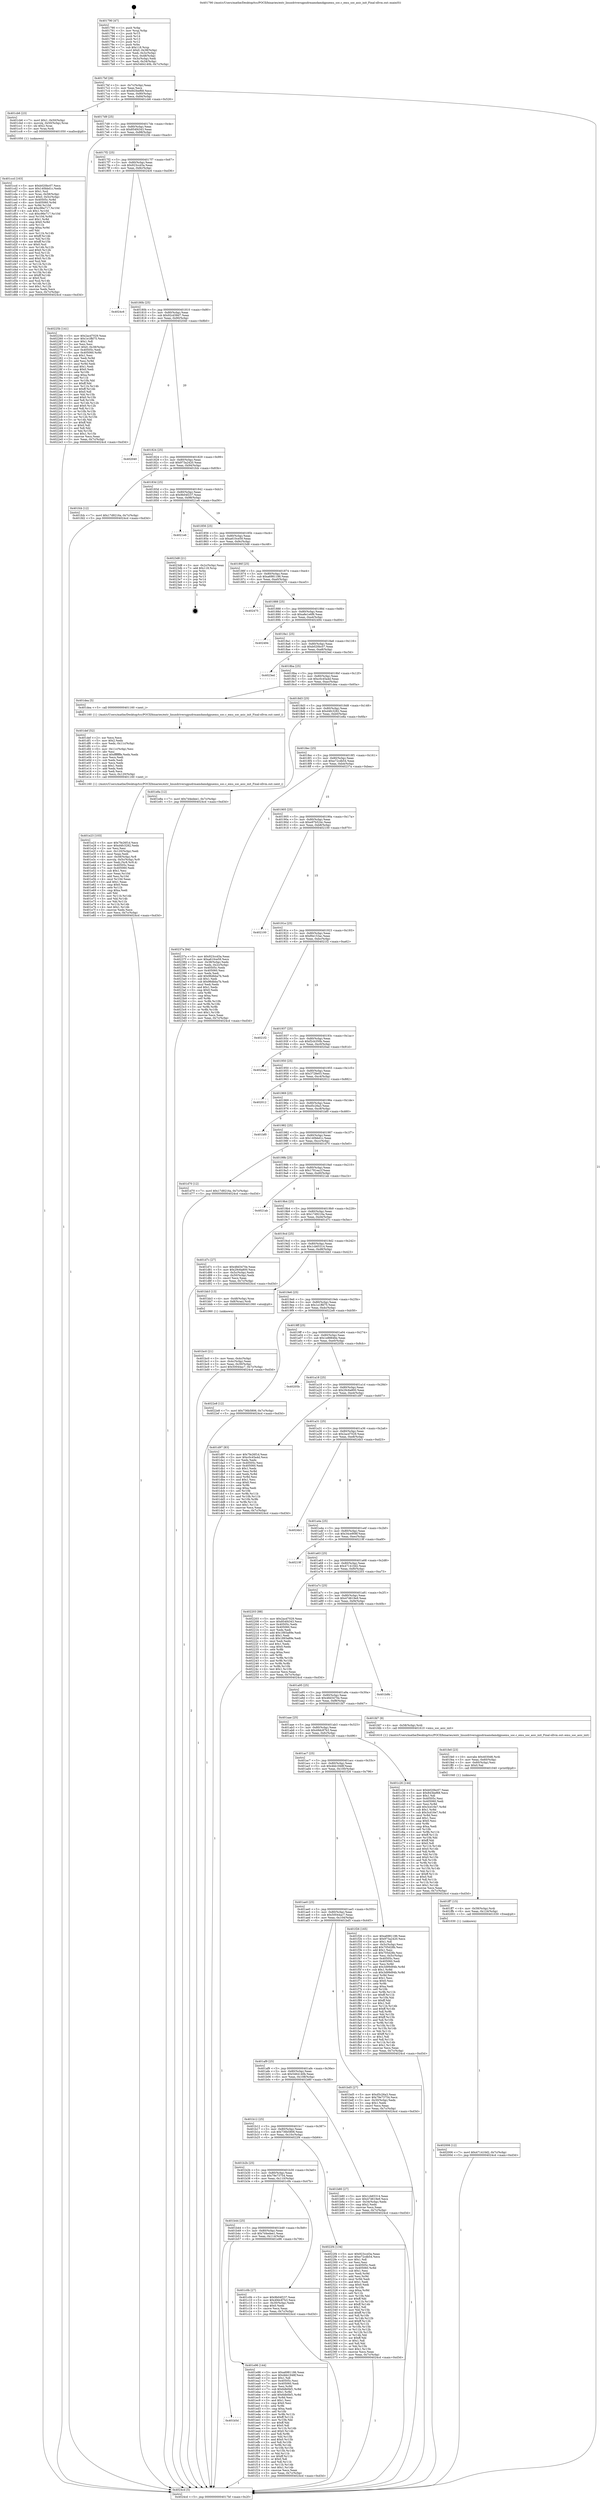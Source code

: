 digraph "0x401790" {
  label = "0x401790 (/mnt/c/Users/mathe/Desktop/tcc/POCII/binaries/extr_linuxdriversgpudrmamdamdgpuemu_soc.c_emu_soc_asic_init_Final-ollvm.out::main(0))"
  labelloc = "t"
  node[shape=record]

  Entry [label="",width=0.3,height=0.3,shape=circle,fillcolor=black,style=filled]
  "0x4017bf" [label="{
     0x4017bf [26]\l
     | [instrs]\l
     &nbsp;&nbsp;0x4017bf \<+3\>: mov -0x7c(%rbp),%eax\l
     &nbsp;&nbsp;0x4017c2 \<+2\>: mov %eax,%ecx\l
     &nbsp;&nbsp;0x4017c4 \<+6\>: sub $0x843bef68,%ecx\l
     &nbsp;&nbsp;0x4017ca \<+3\>: mov %eax,-0x80(%rbp)\l
     &nbsp;&nbsp;0x4017cd \<+6\>: mov %ecx,-0x84(%rbp)\l
     &nbsp;&nbsp;0x4017d3 \<+6\>: je 0000000000401cb6 \<main+0x526\>\l
  }"]
  "0x401cb6" [label="{
     0x401cb6 [23]\l
     | [instrs]\l
     &nbsp;&nbsp;0x401cb6 \<+7\>: movl $0x1,-0x50(%rbp)\l
     &nbsp;&nbsp;0x401cbd \<+4\>: movslq -0x50(%rbp),%rax\l
     &nbsp;&nbsp;0x401cc1 \<+4\>: shl $0x2,%rax\l
     &nbsp;&nbsp;0x401cc5 \<+3\>: mov %rax,%rdi\l
     &nbsp;&nbsp;0x401cc8 \<+5\>: call 0000000000401050 \<malloc@plt\>\l
     | [calls]\l
     &nbsp;&nbsp;0x401050 \{1\} (unknown)\l
  }"]
  "0x4017d9" [label="{
     0x4017d9 [25]\l
     | [instrs]\l
     &nbsp;&nbsp;0x4017d9 \<+5\>: jmp 00000000004017de \<main+0x4e\>\l
     &nbsp;&nbsp;0x4017de \<+3\>: mov -0x80(%rbp),%eax\l
     &nbsp;&nbsp;0x4017e1 \<+5\>: sub $0x854f4343,%eax\l
     &nbsp;&nbsp;0x4017e6 \<+6\>: mov %eax,-0x88(%rbp)\l
     &nbsp;&nbsp;0x4017ec \<+6\>: je 000000000040225b \<main+0xacb\>\l
  }"]
  Exit [label="",width=0.3,height=0.3,shape=circle,fillcolor=black,style=filled,peripheries=2]
  "0x40225b" [label="{
     0x40225b [141]\l
     | [instrs]\l
     &nbsp;&nbsp;0x40225b \<+5\>: mov $0x2acd7029,%eax\l
     &nbsp;&nbsp;0x402260 \<+5\>: mov $0x1e1ffd75,%ecx\l
     &nbsp;&nbsp;0x402265 \<+2\>: mov $0x1,%dl\l
     &nbsp;&nbsp;0x402267 \<+2\>: xor %esi,%esi\l
     &nbsp;&nbsp;0x402269 \<+7\>: movl $0x0,-0x38(%rbp)\l
     &nbsp;&nbsp;0x402270 \<+7\>: mov 0x40505c,%edi\l
     &nbsp;&nbsp;0x402277 \<+8\>: mov 0x405060,%r8d\l
     &nbsp;&nbsp;0x40227f \<+3\>: sub $0x1,%esi\l
     &nbsp;&nbsp;0x402282 \<+3\>: mov %edi,%r9d\l
     &nbsp;&nbsp;0x402285 \<+3\>: add %esi,%r9d\l
     &nbsp;&nbsp;0x402288 \<+4\>: imul %r9d,%edi\l
     &nbsp;&nbsp;0x40228c \<+3\>: and $0x1,%edi\l
     &nbsp;&nbsp;0x40228f \<+3\>: cmp $0x0,%edi\l
     &nbsp;&nbsp;0x402292 \<+4\>: sete %r10b\l
     &nbsp;&nbsp;0x402296 \<+4\>: cmp $0xa,%r8d\l
     &nbsp;&nbsp;0x40229a \<+4\>: setl %r11b\l
     &nbsp;&nbsp;0x40229e \<+3\>: mov %r10b,%bl\l
     &nbsp;&nbsp;0x4022a1 \<+3\>: xor $0xff,%bl\l
     &nbsp;&nbsp;0x4022a4 \<+3\>: mov %r11b,%r14b\l
     &nbsp;&nbsp;0x4022a7 \<+4\>: xor $0xff,%r14b\l
     &nbsp;&nbsp;0x4022ab \<+3\>: xor $0x0,%dl\l
     &nbsp;&nbsp;0x4022ae \<+3\>: mov %bl,%r15b\l
     &nbsp;&nbsp;0x4022b1 \<+4\>: and $0x0,%r15b\l
     &nbsp;&nbsp;0x4022b5 \<+3\>: and %dl,%r10b\l
     &nbsp;&nbsp;0x4022b8 \<+3\>: mov %r14b,%r12b\l
     &nbsp;&nbsp;0x4022bb \<+4\>: and $0x0,%r12b\l
     &nbsp;&nbsp;0x4022bf \<+3\>: and %dl,%r11b\l
     &nbsp;&nbsp;0x4022c2 \<+3\>: or %r10b,%r15b\l
     &nbsp;&nbsp;0x4022c5 \<+3\>: or %r11b,%r12b\l
     &nbsp;&nbsp;0x4022c8 \<+3\>: xor %r12b,%r15b\l
     &nbsp;&nbsp;0x4022cb \<+3\>: or %r14b,%bl\l
     &nbsp;&nbsp;0x4022ce \<+3\>: xor $0xff,%bl\l
     &nbsp;&nbsp;0x4022d1 \<+3\>: or $0x0,%dl\l
     &nbsp;&nbsp;0x4022d4 \<+2\>: and %dl,%bl\l
     &nbsp;&nbsp;0x4022d6 \<+3\>: or %bl,%r15b\l
     &nbsp;&nbsp;0x4022d9 \<+4\>: test $0x1,%r15b\l
     &nbsp;&nbsp;0x4022dd \<+3\>: cmovne %ecx,%eax\l
     &nbsp;&nbsp;0x4022e0 \<+3\>: mov %eax,-0x7c(%rbp)\l
     &nbsp;&nbsp;0x4022e3 \<+5\>: jmp 00000000004024cd \<main+0xd3d\>\l
  }"]
  "0x4017f2" [label="{
     0x4017f2 [25]\l
     | [instrs]\l
     &nbsp;&nbsp;0x4017f2 \<+5\>: jmp 00000000004017f7 \<main+0x67\>\l
     &nbsp;&nbsp;0x4017f7 \<+3\>: mov -0x80(%rbp),%eax\l
     &nbsp;&nbsp;0x4017fa \<+5\>: sub $0x923ccd3a,%eax\l
     &nbsp;&nbsp;0x4017ff \<+6\>: mov %eax,-0x8c(%rbp)\l
     &nbsp;&nbsp;0x401805 \<+6\>: je 00000000004024c6 \<main+0xd36\>\l
  }"]
  "0x402006" [label="{
     0x402006 [12]\l
     | [instrs]\l
     &nbsp;&nbsp;0x402006 \<+7\>: movl $0x471410d2,-0x7c(%rbp)\l
     &nbsp;&nbsp;0x40200d \<+5\>: jmp 00000000004024cd \<main+0xd3d\>\l
  }"]
  "0x4024c6" [label="{
     0x4024c6\l
  }", style=dashed]
  "0x40180b" [label="{
     0x40180b [25]\l
     | [instrs]\l
     &nbsp;&nbsp;0x40180b \<+5\>: jmp 0000000000401810 \<main+0x80\>\l
     &nbsp;&nbsp;0x401810 \<+3\>: mov -0x80(%rbp),%eax\l
     &nbsp;&nbsp;0x401813 \<+5\>: sub $0x92cd38d7,%eax\l
     &nbsp;&nbsp;0x401818 \<+6\>: mov %eax,-0x90(%rbp)\l
     &nbsp;&nbsp;0x40181e \<+6\>: je 0000000000402040 \<main+0x8b0\>\l
  }"]
  "0x401ff7" [label="{
     0x401ff7 [15]\l
     | [instrs]\l
     &nbsp;&nbsp;0x401ff7 \<+4\>: mov -0x58(%rbp),%rdi\l
     &nbsp;&nbsp;0x401ffb \<+6\>: mov %eax,-0x124(%rbp)\l
     &nbsp;&nbsp;0x402001 \<+5\>: call 0000000000401030 \<free@plt\>\l
     | [calls]\l
     &nbsp;&nbsp;0x401030 \{1\} (unknown)\l
  }"]
  "0x402040" [label="{
     0x402040\l
  }", style=dashed]
  "0x401824" [label="{
     0x401824 [25]\l
     | [instrs]\l
     &nbsp;&nbsp;0x401824 \<+5\>: jmp 0000000000401829 \<main+0x99\>\l
     &nbsp;&nbsp;0x401829 \<+3\>: mov -0x80(%rbp),%eax\l
     &nbsp;&nbsp;0x40182c \<+5\>: sub $0x973a2420,%eax\l
     &nbsp;&nbsp;0x401831 \<+6\>: mov %eax,-0x94(%rbp)\l
     &nbsp;&nbsp;0x401837 \<+6\>: je 0000000000401fcb \<main+0x83b\>\l
  }"]
  "0x401fe0" [label="{
     0x401fe0 [23]\l
     | [instrs]\l
     &nbsp;&nbsp;0x401fe0 \<+10\>: movabs $0x4030d6,%rdi\l
     &nbsp;&nbsp;0x401fea \<+3\>: mov %eax,-0x60(%rbp)\l
     &nbsp;&nbsp;0x401fed \<+3\>: mov -0x60(%rbp),%esi\l
     &nbsp;&nbsp;0x401ff0 \<+2\>: mov $0x0,%al\l
     &nbsp;&nbsp;0x401ff2 \<+5\>: call 0000000000401040 \<printf@plt\>\l
     | [calls]\l
     &nbsp;&nbsp;0x401040 \{1\} (unknown)\l
  }"]
  "0x401fcb" [label="{
     0x401fcb [12]\l
     | [instrs]\l
     &nbsp;&nbsp;0x401fcb \<+7\>: movl $0x17d9216a,-0x7c(%rbp)\l
     &nbsp;&nbsp;0x401fd2 \<+5\>: jmp 00000000004024cd \<main+0xd3d\>\l
  }"]
  "0x40183d" [label="{
     0x40183d [25]\l
     | [instrs]\l
     &nbsp;&nbsp;0x40183d \<+5\>: jmp 0000000000401842 \<main+0xb2\>\l
     &nbsp;&nbsp;0x401842 \<+3\>: mov -0x80(%rbp),%eax\l
     &nbsp;&nbsp;0x401845 \<+5\>: sub $0x9b04f237,%eax\l
     &nbsp;&nbsp;0x40184a \<+6\>: mov %eax,-0x98(%rbp)\l
     &nbsp;&nbsp;0x401850 \<+6\>: je 00000000004021e6 \<main+0xa56\>\l
  }"]
  "0x401b5d" [label="{
     0x401b5d\l
  }", style=dashed]
  "0x4021e6" [label="{
     0x4021e6\l
  }", style=dashed]
  "0x401856" [label="{
     0x401856 [25]\l
     | [instrs]\l
     &nbsp;&nbsp;0x401856 \<+5\>: jmp 000000000040185b \<main+0xcb\>\l
     &nbsp;&nbsp;0x40185b \<+3\>: mov -0x80(%rbp),%eax\l
     &nbsp;&nbsp;0x40185e \<+5\>: sub $0xa610ce59,%eax\l
     &nbsp;&nbsp;0x401863 \<+6\>: mov %eax,-0x9c(%rbp)\l
     &nbsp;&nbsp;0x401869 \<+6\>: je 00000000004023d8 \<main+0xc48\>\l
  }"]
  "0x401e96" [label="{
     0x401e96 [144]\l
     | [instrs]\l
     &nbsp;&nbsp;0x401e96 \<+5\>: mov $0xa6981186,%eax\l
     &nbsp;&nbsp;0x401e9b \<+5\>: mov $0x4bb1948f,%ecx\l
     &nbsp;&nbsp;0x401ea0 \<+2\>: mov $0x1,%dl\l
     &nbsp;&nbsp;0x401ea2 \<+7\>: mov 0x40505c,%esi\l
     &nbsp;&nbsp;0x401ea9 \<+7\>: mov 0x405060,%edi\l
     &nbsp;&nbsp;0x401eb0 \<+3\>: mov %esi,%r8d\l
     &nbsp;&nbsp;0x401eb3 \<+7\>: sub $0x6db0bf1,%r8d\l
     &nbsp;&nbsp;0x401eba \<+4\>: sub $0x1,%r8d\l
     &nbsp;&nbsp;0x401ebe \<+7\>: add $0x6db0bf1,%r8d\l
     &nbsp;&nbsp;0x401ec5 \<+4\>: imul %r8d,%esi\l
     &nbsp;&nbsp;0x401ec9 \<+3\>: and $0x1,%esi\l
     &nbsp;&nbsp;0x401ecc \<+3\>: cmp $0x0,%esi\l
     &nbsp;&nbsp;0x401ecf \<+4\>: sete %r9b\l
     &nbsp;&nbsp;0x401ed3 \<+3\>: cmp $0xa,%edi\l
     &nbsp;&nbsp;0x401ed6 \<+4\>: setl %r10b\l
     &nbsp;&nbsp;0x401eda \<+3\>: mov %r9b,%r11b\l
     &nbsp;&nbsp;0x401edd \<+4\>: xor $0xff,%r11b\l
     &nbsp;&nbsp;0x401ee1 \<+3\>: mov %r10b,%bl\l
     &nbsp;&nbsp;0x401ee4 \<+3\>: xor $0xff,%bl\l
     &nbsp;&nbsp;0x401ee7 \<+3\>: xor $0x0,%dl\l
     &nbsp;&nbsp;0x401eea \<+3\>: mov %r11b,%r14b\l
     &nbsp;&nbsp;0x401eed \<+4\>: and $0x0,%r14b\l
     &nbsp;&nbsp;0x401ef1 \<+3\>: and %dl,%r9b\l
     &nbsp;&nbsp;0x401ef4 \<+3\>: mov %bl,%r15b\l
     &nbsp;&nbsp;0x401ef7 \<+4\>: and $0x0,%r15b\l
     &nbsp;&nbsp;0x401efb \<+3\>: and %dl,%r10b\l
     &nbsp;&nbsp;0x401efe \<+3\>: or %r9b,%r14b\l
     &nbsp;&nbsp;0x401f01 \<+3\>: or %r10b,%r15b\l
     &nbsp;&nbsp;0x401f04 \<+3\>: xor %r15b,%r14b\l
     &nbsp;&nbsp;0x401f07 \<+3\>: or %bl,%r11b\l
     &nbsp;&nbsp;0x401f0a \<+4\>: xor $0xff,%r11b\l
     &nbsp;&nbsp;0x401f0e \<+3\>: or $0x0,%dl\l
     &nbsp;&nbsp;0x401f11 \<+3\>: and %dl,%r11b\l
     &nbsp;&nbsp;0x401f14 \<+3\>: or %r11b,%r14b\l
     &nbsp;&nbsp;0x401f17 \<+4\>: test $0x1,%r14b\l
     &nbsp;&nbsp;0x401f1b \<+3\>: cmovne %ecx,%eax\l
     &nbsp;&nbsp;0x401f1e \<+3\>: mov %eax,-0x7c(%rbp)\l
     &nbsp;&nbsp;0x401f21 \<+5\>: jmp 00000000004024cd \<main+0xd3d\>\l
  }"]
  "0x4023d8" [label="{
     0x4023d8 [21]\l
     | [instrs]\l
     &nbsp;&nbsp;0x4023d8 \<+3\>: mov -0x2c(%rbp),%eax\l
     &nbsp;&nbsp;0x4023db \<+7\>: add $0x118,%rsp\l
     &nbsp;&nbsp;0x4023e2 \<+1\>: pop %rbx\l
     &nbsp;&nbsp;0x4023e3 \<+2\>: pop %r12\l
     &nbsp;&nbsp;0x4023e5 \<+2\>: pop %r13\l
     &nbsp;&nbsp;0x4023e7 \<+2\>: pop %r14\l
     &nbsp;&nbsp;0x4023e9 \<+2\>: pop %r15\l
     &nbsp;&nbsp;0x4023eb \<+1\>: pop %rbp\l
     &nbsp;&nbsp;0x4023ec \<+1\>: ret\l
  }"]
  "0x40186f" [label="{
     0x40186f [25]\l
     | [instrs]\l
     &nbsp;&nbsp;0x40186f \<+5\>: jmp 0000000000401874 \<main+0xe4\>\l
     &nbsp;&nbsp;0x401874 \<+3\>: mov -0x80(%rbp),%eax\l
     &nbsp;&nbsp;0x401877 \<+5\>: sub $0xa6981186,%eax\l
     &nbsp;&nbsp;0x40187c \<+6\>: mov %eax,-0xa0(%rbp)\l
     &nbsp;&nbsp;0x401882 \<+6\>: je 0000000000402475 \<main+0xce5\>\l
  }"]
  "0x401e23" [label="{
     0x401e23 [103]\l
     | [instrs]\l
     &nbsp;&nbsp;0x401e23 \<+5\>: mov $0x7fe26f1d,%ecx\l
     &nbsp;&nbsp;0x401e28 \<+5\>: mov $0xd4fc3282,%edx\l
     &nbsp;&nbsp;0x401e2d \<+2\>: xor %esi,%esi\l
     &nbsp;&nbsp;0x401e2f \<+6\>: mov -0x120(%rbp),%edi\l
     &nbsp;&nbsp;0x401e35 \<+3\>: imul %eax,%edi\l
     &nbsp;&nbsp;0x401e38 \<+4\>: mov -0x58(%rbp),%r8\l
     &nbsp;&nbsp;0x401e3c \<+4\>: movslq -0x5c(%rbp),%r9\l
     &nbsp;&nbsp;0x401e40 \<+4\>: mov %edi,(%r8,%r9,4)\l
     &nbsp;&nbsp;0x401e44 \<+7\>: mov 0x40505c,%eax\l
     &nbsp;&nbsp;0x401e4b \<+7\>: mov 0x405060,%edi\l
     &nbsp;&nbsp;0x401e52 \<+3\>: sub $0x1,%esi\l
     &nbsp;&nbsp;0x401e55 \<+3\>: mov %eax,%r10d\l
     &nbsp;&nbsp;0x401e58 \<+3\>: add %esi,%r10d\l
     &nbsp;&nbsp;0x401e5b \<+4\>: imul %r10d,%eax\l
     &nbsp;&nbsp;0x401e5f \<+3\>: and $0x1,%eax\l
     &nbsp;&nbsp;0x401e62 \<+3\>: cmp $0x0,%eax\l
     &nbsp;&nbsp;0x401e65 \<+4\>: sete %r11b\l
     &nbsp;&nbsp;0x401e69 \<+3\>: cmp $0xa,%edi\l
     &nbsp;&nbsp;0x401e6c \<+3\>: setl %bl\l
     &nbsp;&nbsp;0x401e6f \<+3\>: mov %r11b,%r14b\l
     &nbsp;&nbsp;0x401e72 \<+3\>: and %bl,%r14b\l
     &nbsp;&nbsp;0x401e75 \<+3\>: xor %bl,%r11b\l
     &nbsp;&nbsp;0x401e78 \<+3\>: or %r11b,%r14b\l
     &nbsp;&nbsp;0x401e7b \<+4\>: test $0x1,%r14b\l
     &nbsp;&nbsp;0x401e7f \<+3\>: cmovne %edx,%ecx\l
     &nbsp;&nbsp;0x401e82 \<+3\>: mov %ecx,-0x7c(%rbp)\l
     &nbsp;&nbsp;0x401e85 \<+5\>: jmp 00000000004024cd \<main+0xd3d\>\l
  }"]
  "0x402475" [label="{
     0x402475\l
  }", style=dashed]
  "0x401888" [label="{
     0x401888 [25]\l
     | [instrs]\l
     &nbsp;&nbsp;0x401888 \<+5\>: jmp 000000000040188d \<main+0xfd\>\l
     &nbsp;&nbsp;0x40188d \<+3\>: mov -0x80(%rbp),%eax\l
     &nbsp;&nbsp;0x401890 \<+5\>: sub $0xa8e1e6f6,%eax\l
     &nbsp;&nbsp;0x401895 \<+6\>: mov %eax,-0xa4(%rbp)\l
     &nbsp;&nbsp;0x40189b \<+6\>: je 0000000000402494 \<main+0xd04\>\l
  }"]
  "0x401def" [label="{
     0x401def [52]\l
     | [instrs]\l
     &nbsp;&nbsp;0x401def \<+2\>: xor %ecx,%ecx\l
     &nbsp;&nbsp;0x401df1 \<+5\>: mov $0x2,%edx\l
     &nbsp;&nbsp;0x401df6 \<+6\>: mov %edx,-0x11c(%rbp)\l
     &nbsp;&nbsp;0x401dfc \<+1\>: cltd\l
     &nbsp;&nbsp;0x401dfd \<+6\>: mov -0x11c(%rbp),%esi\l
     &nbsp;&nbsp;0x401e03 \<+2\>: idiv %esi\l
     &nbsp;&nbsp;0x401e05 \<+6\>: imul $0xfffffffe,%edx,%edx\l
     &nbsp;&nbsp;0x401e0b \<+2\>: mov %ecx,%edi\l
     &nbsp;&nbsp;0x401e0d \<+2\>: sub %edx,%edi\l
     &nbsp;&nbsp;0x401e0f \<+2\>: mov %ecx,%edx\l
     &nbsp;&nbsp;0x401e11 \<+3\>: sub $0x1,%edx\l
     &nbsp;&nbsp;0x401e14 \<+2\>: add %edx,%edi\l
     &nbsp;&nbsp;0x401e16 \<+2\>: sub %edi,%ecx\l
     &nbsp;&nbsp;0x401e18 \<+6\>: mov %ecx,-0x120(%rbp)\l
     &nbsp;&nbsp;0x401e1e \<+5\>: call 0000000000401160 \<next_i\>\l
     | [calls]\l
     &nbsp;&nbsp;0x401160 \{1\} (/mnt/c/Users/mathe/Desktop/tcc/POCII/binaries/extr_linuxdriversgpudrmamdamdgpuemu_soc.c_emu_soc_asic_init_Final-ollvm.out::next_i)\l
  }"]
  "0x402494" [label="{
     0x402494\l
  }", style=dashed]
  "0x4018a1" [label="{
     0x4018a1 [25]\l
     | [instrs]\l
     &nbsp;&nbsp;0x4018a1 \<+5\>: jmp 00000000004018a6 \<main+0x116\>\l
     &nbsp;&nbsp;0x4018a6 \<+3\>: mov -0x80(%rbp),%eax\l
     &nbsp;&nbsp;0x4018a9 \<+5\>: sub $0xb020bc07,%eax\l
     &nbsp;&nbsp;0x4018ae \<+6\>: mov %eax,-0xa8(%rbp)\l
     &nbsp;&nbsp;0x4018b4 \<+6\>: je 00000000004023ed \<main+0xc5d\>\l
  }"]
  "0x401ccd" [label="{
     0x401ccd [163]\l
     | [instrs]\l
     &nbsp;&nbsp;0x401ccd \<+5\>: mov $0xb020bc07,%ecx\l
     &nbsp;&nbsp;0x401cd2 \<+5\>: mov $0x140bbd1c,%edx\l
     &nbsp;&nbsp;0x401cd7 \<+3\>: mov $0x1,%sil\l
     &nbsp;&nbsp;0x401cda \<+4\>: mov %rax,-0x58(%rbp)\l
     &nbsp;&nbsp;0x401cde \<+7\>: movl $0x0,-0x5c(%rbp)\l
     &nbsp;&nbsp;0x401ce5 \<+8\>: mov 0x40505c,%r8d\l
     &nbsp;&nbsp;0x401ced \<+8\>: mov 0x405060,%r9d\l
     &nbsp;&nbsp;0x401cf5 \<+3\>: mov %r8d,%r10d\l
     &nbsp;&nbsp;0x401cf8 \<+7\>: add $0xc96e717,%r10d\l
     &nbsp;&nbsp;0x401cff \<+4\>: sub $0x1,%r10d\l
     &nbsp;&nbsp;0x401d03 \<+7\>: sub $0xc96e717,%r10d\l
     &nbsp;&nbsp;0x401d0a \<+4\>: imul %r10d,%r8d\l
     &nbsp;&nbsp;0x401d0e \<+4\>: and $0x1,%r8d\l
     &nbsp;&nbsp;0x401d12 \<+4\>: cmp $0x0,%r8d\l
     &nbsp;&nbsp;0x401d16 \<+4\>: sete %r11b\l
     &nbsp;&nbsp;0x401d1a \<+4\>: cmp $0xa,%r9d\l
     &nbsp;&nbsp;0x401d1e \<+3\>: setl %bl\l
     &nbsp;&nbsp;0x401d21 \<+3\>: mov %r11b,%r14b\l
     &nbsp;&nbsp;0x401d24 \<+4\>: xor $0xff,%r14b\l
     &nbsp;&nbsp;0x401d28 \<+3\>: mov %bl,%r15b\l
     &nbsp;&nbsp;0x401d2b \<+4\>: xor $0xff,%r15b\l
     &nbsp;&nbsp;0x401d2f \<+4\>: xor $0x0,%sil\l
     &nbsp;&nbsp;0x401d33 \<+3\>: mov %r14b,%r12b\l
     &nbsp;&nbsp;0x401d36 \<+4\>: and $0x0,%r12b\l
     &nbsp;&nbsp;0x401d3a \<+3\>: and %sil,%r11b\l
     &nbsp;&nbsp;0x401d3d \<+3\>: mov %r15b,%r13b\l
     &nbsp;&nbsp;0x401d40 \<+4\>: and $0x0,%r13b\l
     &nbsp;&nbsp;0x401d44 \<+3\>: and %sil,%bl\l
     &nbsp;&nbsp;0x401d47 \<+3\>: or %r11b,%r12b\l
     &nbsp;&nbsp;0x401d4a \<+3\>: or %bl,%r13b\l
     &nbsp;&nbsp;0x401d4d \<+3\>: xor %r13b,%r12b\l
     &nbsp;&nbsp;0x401d50 \<+3\>: or %r15b,%r14b\l
     &nbsp;&nbsp;0x401d53 \<+4\>: xor $0xff,%r14b\l
     &nbsp;&nbsp;0x401d57 \<+4\>: or $0x0,%sil\l
     &nbsp;&nbsp;0x401d5b \<+3\>: and %sil,%r14b\l
     &nbsp;&nbsp;0x401d5e \<+3\>: or %r14b,%r12b\l
     &nbsp;&nbsp;0x401d61 \<+4\>: test $0x1,%r12b\l
     &nbsp;&nbsp;0x401d65 \<+3\>: cmovne %edx,%ecx\l
     &nbsp;&nbsp;0x401d68 \<+3\>: mov %ecx,-0x7c(%rbp)\l
     &nbsp;&nbsp;0x401d6b \<+5\>: jmp 00000000004024cd \<main+0xd3d\>\l
  }"]
  "0x4023ed" [label="{
     0x4023ed\l
  }", style=dashed]
  "0x4018ba" [label="{
     0x4018ba [25]\l
     | [instrs]\l
     &nbsp;&nbsp;0x4018ba \<+5\>: jmp 00000000004018bf \<main+0x12f\>\l
     &nbsp;&nbsp;0x4018bf \<+3\>: mov -0x80(%rbp),%eax\l
     &nbsp;&nbsp;0x4018c2 \<+5\>: sub $0xc0c45a4d,%eax\l
     &nbsp;&nbsp;0x4018c7 \<+6\>: mov %eax,-0xac(%rbp)\l
     &nbsp;&nbsp;0x4018cd \<+6\>: je 0000000000401dea \<main+0x65a\>\l
  }"]
  "0x401b44" [label="{
     0x401b44 [25]\l
     | [instrs]\l
     &nbsp;&nbsp;0x401b44 \<+5\>: jmp 0000000000401b49 \<main+0x3b9\>\l
     &nbsp;&nbsp;0x401b49 \<+3\>: mov -0x80(%rbp),%eax\l
     &nbsp;&nbsp;0x401b4c \<+5\>: sub $0x7d4edee1,%eax\l
     &nbsp;&nbsp;0x401b51 \<+6\>: mov %eax,-0x114(%rbp)\l
     &nbsp;&nbsp;0x401b57 \<+6\>: je 0000000000401e96 \<main+0x706\>\l
  }"]
  "0x401dea" [label="{
     0x401dea [5]\l
     | [instrs]\l
     &nbsp;&nbsp;0x401dea \<+5\>: call 0000000000401160 \<next_i\>\l
     | [calls]\l
     &nbsp;&nbsp;0x401160 \{1\} (/mnt/c/Users/mathe/Desktop/tcc/POCII/binaries/extr_linuxdriversgpudrmamdamdgpuemu_soc.c_emu_soc_asic_init_Final-ollvm.out::next_i)\l
  }"]
  "0x4018d3" [label="{
     0x4018d3 [25]\l
     | [instrs]\l
     &nbsp;&nbsp;0x4018d3 \<+5\>: jmp 00000000004018d8 \<main+0x148\>\l
     &nbsp;&nbsp;0x4018d8 \<+3\>: mov -0x80(%rbp),%eax\l
     &nbsp;&nbsp;0x4018db \<+5\>: sub $0xd4fc3282,%eax\l
     &nbsp;&nbsp;0x4018e0 \<+6\>: mov %eax,-0xb0(%rbp)\l
     &nbsp;&nbsp;0x4018e6 \<+6\>: je 0000000000401e8a \<main+0x6fa\>\l
  }"]
  "0x401c0b" [label="{
     0x401c0b [27]\l
     | [instrs]\l
     &nbsp;&nbsp;0x401c0b \<+5\>: mov $0x9b04f237,%eax\l
     &nbsp;&nbsp;0x401c10 \<+5\>: mov $0x49dc87b3,%ecx\l
     &nbsp;&nbsp;0x401c15 \<+3\>: mov -0x30(%rbp),%edx\l
     &nbsp;&nbsp;0x401c18 \<+3\>: cmp $0x0,%edx\l
     &nbsp;&nbsp;0x401c1b \<+3\>: cmove %ecx,%eax\l
     &nbsp;&nbsp;0x401c1e \<+3\>: mov %eax,-0x7c(%rbp)\l
     &nbsp;&nbsp;0x401c21 \<+5\>: jmp 00000000004024cd \<main+0xd3d\>\l
  }"]
  "0x401e8a" [label="{
     0x401e8a [12]\l
     | [instrs]\l
     &nbsp;&nbsp;0x401e8a \<+7\>: movl $0x7d4edee1,-0x7c(%rbp)\l
     &nbsp;&nbsp;0x401e91 \<+5\>: jmp 00000000004024cd \<main+0xd3d\>\l
  }"]
  "0x4018ec" [label="{
     0x4018ec [25]\l
     | [instrs]\l
     &nbsp;&nbsp;0x4018ec \<+5\>: jmp 00000000004018f1 \<main+0x161\>\l
     &nbsp;&nbsp;0x4018f1 \<+3\>: mov -0x80(%rbp),%eax\l
     &nbsp;&nbsp;0x4018f4 \<+5\>: sub $0xe72cdb54,%eax\l
     &nbsp;&nbsp;0x4018f9 \<+6\>: mov %eax,-0xb4(%rbp)\l
     &nbsp;&nbsp;0x4018ff \<+6\>: je 000000000040237a \<main+0xbea\>\l
  }"]
  "0x401b2b" [label="{
     0x401b2b [25]\l
     | [instrs]\l
     &nbsp;&nbsp;0x401b2b \<+5\>: jmp 0000000000401b30 \<main+0x3a0\>\l
     &nbsp;&nbsp;0x401b30 \<+3\>: mov -0x80(%rbp),%eax\l
     &nbsp;&nbsp;0x401b33 \<+5\>: sub $0x79e73754,%eax\l
     &nbsp;&nbsp;0x401b38 \<+6\>: mov %eax,-0x110(%rbp)\l
     &nbsp;&nbsp;0x401b3e \<+6\>: je 0000000000401c0b \<main+0x47b\>\l
  }"]
  "0x40237a" [label="{
     0x40237a [94]\l
     | [instrs]\l
     &nbsp;&nbsp;0x40237a \<+5\>: mov $0x923ccd3a,%eax\l
     &nbsp;&nbsp;0x40237f \<+5\>: mov $0xa610ce59,%ecx\l
     &nbsp;&nbsp;0x402384 \<+3\>: mov -0x38(%rbp),%edx\l
     &nbsp;&nbsp;0x402387 \<+3\>: mov %edx,-0x2c(%rbp)\l
     &nbsp;&nbsp;0x40238a \<+7\>: mov 0x40505c,%edx\l
     &nbsp;&nbsp;0x402391 \<+7\>: mov 0x405060,%esi\l
     &nbsp;&nbsp;0x402398 \<+2\>: mov %edx,%edi\l
     &nbsp;&nbsp;0x40239a \<+6\>: add $0x96dbba7b,%edi\l
     &nbsp;&nbsp;0x4023a0 \<+3\>: sub $0x1,%edi\l
     &nbsp;&nbsp;0x4023a3 \<+6\>: sub $0x96dbba7b,%edi\l
     &nbsp;&nbsp;0x4023a9 \<+3\>: imul %edi,%edx\l
     &nbsp;&nbsp;0x4023ac \<+3\>: and $0x1,%edx\l
     &nbsp;&nbsp;0x4023af \<+3\>: cmp $0x0,%edx\l
     &nbsp;&nbsp;0x4023b2 \<+4\>: sete %r8b\l
     &nbsp;&nbsp;0x4023b6 \<+3\>: cmp $0xa,%esi\l
     &nbsp;&nbsp;0x4023b9 \<+4\>: setl %r9b\l
     &nbsp;&nbsp;0x4023bd \<+3\>: mov %r8b,%r10b\l
     &nbsp;&nbsp;0x4023c0 \<+3\>: and %r9b,%r10b\l
     &nbsp;&nbsp;0x4023c3 \<+3\>: xor %r9b,%r8b\l
     &nbsp;&nbsp;0x4023c6 \<+3\>: or %r8b,%r10b\l
     &nbsp;&nbsp;0x4023c9 \<+4\>: test $0x1,%r10b\l
     &nbsp;&nbsp;0x4023cd \<+3\>: cmovne %ecx,%eax\l
     &nbsp;&nbsp;0x4023d0 \<+3\>: mov %eax,-0x7c(%rbp)\l
     &nbsp;&nbsp;0x4023d3 \<+5\>: jmp 00000000004024cd \<main+0xd3d\>\l
  }"]
  "0x401905" [label="{
     0x401905 [25]\l
     | [instrs]\l
     &nbsp;&nbsp;0x401905 \<+5\>: jmp 000000000040190a \<main+0x17a\>\l
     &nbsp;&nbsp;0x40190a \<+3\>: mov -0x80(%rbp),%eax\l
     &nbsp;&nbsp;0x40190d \<+5\>: sub $0xe97b524c,%eax\l
     &nbsp;&nbsp;0x401912 \<+6\>: mov %eax,-0xb8(%rbp)\l
     &nbsp;&nbsp;0x401918 \<+6\>: je 0000000000402100 \<main+0x970\>\l
  }"]
  "0x4022f4" [label="{
     0x4022f4 [134]\l
     | [instrs]\l
     &nbsp;&nbsp;0x4022f4 \<+5\>: mov $0x923ccd3a,%eax\l
     &nbsp;&nbsp;0x4022f9 \<+5\>: mov $0xe72cdb54,%ecx\l
     &nbsp;&nbsp;0x4022fe \<+2\>: mov $0x1,%dl\l
     &nbsp;&nbsp;0x402300 \<+2\>: xor %esi,%esi\l
     &nbsp;&nbsp;0x402302 \<+7\>: mov 0x40505c,%edi\l
     &nbsp;&nbsp;0x402309 \<+8\>: mov 0x405060,%r8d\l
     &nbsp;&nbsp;0x402311 \<+3\>: sub $0x1,%esi\l
     &nbsp;&nbsp;0x402314 \<+3\>: mov %edi,%r9d\l
     &nbsp;&nbsp;0x402317 \<+3\>: add %esi,%r9d\l
     &nbsp;&nbsp;0x40231a \<+4\>: imul %r9d,%edi\l
     &nbsp;&nbsp;0x40231e \<+3\>: and $0x1,%edi\l
     &nbsp;&nbsp;0x402321 \<+3\>: cmp $0x0,%edi\l
     &nbsp;&nbsp;0x402324 \<+4\>: sete %r10b\l
     &nbsp;&nbsp;0x402328 \<+4\>: cmp $0xa,%r8d\l
     &nbsp;&nbsp;0x40232c \<+4\>: setl %r11b\l
     &nbsp;&nbsp;0x402330 \<+3\>: mov %r10b,%bl\l
     &nbsp;&nbsp;0x402333 \<+3\>: xor $0xff,%bl\l
     &nbsp;&nbsp;0x402336 \<+3\>: mov %r11b,%r14b\l
     &nbsp;&nbsp;0x402339 \<+4\>: xor $0xff,%r14b\l
     &nbsp;&nbsp;0x40233d \<+3\>: xor $0x1,%dl\l
     &nbsp;&nbsp;0x402340 \<+3\>: mov %bl,%r15b\l
     &nbsp;&nbsp;0x402343 \<+4\>: and $0xff,%r15b\l
     &nbsp;&nbsp;0x402347 \<+3\>: and %dl,%r10b\l
     &nbsp;&nbsp;0x40234a \<+3\>: mov %r14b,%r12b\l
     &nbsp;&nbsp;0x40234d \<+4\>: and $0xff,%r12b\l
     &nbsp;&nbsp;0x402351 \<+3\>: and %dl,%r11b\l
     &nbsp;&nbsp;0x402354 \<+3\>: or %r10b,%r15b\l
     &nbsp;&nbsp;0x402357 \<+3\>: or %r11b,%r12b\l
     &nbsp;&nbsp;0x40235a \<+3\>: xor %r12b,%r15b\l
     &nbsp;&nbsp;0x40235d \<+3\>: or %r14b,%bl\l
     &nbsp;&nbsp;0x402360 \<+3\>: xor $0xff,%bl\l
     &nbsp;&nbsp;0x402363 \<+3\>: or $0x1,%dl\l
     &nbsp;&nbsp;0x402366 \<+2\>: and %dl,%bl\l
     &nbsp;&nbsp;0x402368 \<+3\>: or %bl,%r15b\l
     &nbsp;&nbsp;0x40236b \<+4\>: test $0x1,%r15b\l
     &nbsp;&nbsp;0x40236f \<+3\>: cmovne %ecx,%eax\l
     &nbsp;&nbsp;0x402372 \<+3\>: mov %eax,-0x7c(%rbp)\l
     &nbsp;&nbsp;0x402375 \<+5\>: jmp 00000000004024cd \<main+0xd3d\>\l
  }"]
  "0x402100" [label="{
     0x402100\l
  }", style=dashed]
  "0x40191e" [label="{
     0x40191e [25]\l
     | [instrs]\l
     &nbsp;&nbsp;0x40191e \<+5\>: jmp 0000000000401923 \<main+0x193\>\l
     &nbsp;&nbsp;0x401923 \<+3\>: mov -0x80(%rbp),%eax\l
     &nbsp;&nbsp;0x401926 \<+5\>: sub $0xf0e153ac,%eax\l
     &nbsp;&nbsp;0x40192b \<+6\>: mov %eax,-0xbc(%rbp)\l
     &nbsp;&nbsp;0x401931 \<+6\>: je 00000000004021f2 \<main+0xa62\>\l
  }"]
  "0x401bc0" [label="{
     0x401bc0 [21]\l
     | [instrs]\l
     &nbsp;&nbsp;0x401bc0 \<+3\>: mov %eax,-0x4c(%rbp)\l
     &nbsp;&nbsp;0x401bc3 \<+3\>: mov -0x4c(%rbp),%eax\l
     &nbsp;&nbsp;0x401bc6 \<+3\>: mov %eax,-0x30(%rbp)\l
     &nbsp;&nbsp;0x401bc9 \<+7\>: movl $0x50044ac7,-0x7c(%rbp)\l
     &nbsp;&nbsp;0x401bd0 \<+5\>: jmp 00000000004024cd \<main+0xd3d\>\l
  }"]
  "0x4021f2" [label="{
     0x4021f2\l
  }", style=dashed]
  "0x401937" [label="{
     0x401937 [25]\l
     | [instrs]\l
     &nbsp;&nbsp;0x401937 \<+5\>: jmp 000000000040193c \<main+0x1ac\>\l
     &nbsp;&nbsp;0x40193c \<+3\>: mov -0x80(%rbp),%eax\l
     &nbsp;&nbsp;0x40193f \<+5\>: sub $0xf2cb350b,%eax\l
     &nbsp;&nbsp;0x401944 \<+6\>: mov %eax,-0xc0(%rbp)\l
     &nbsp;&nbsp;0x40194a \<+6\>: je 00000000004020ad \<main+0x91d\>\l
  }"]
  "0x401790" [label="{
     0x401790 [47]\l
     | [instrs]\l
     &nbsp;&nbsp;0x401790 \<+1\>: push %rbp\l
     &nbsp;&nbsp;0x401791 \<+3\>: mov %rsp,%rbp\l
     &nbsp;&nbsp;0x401794 \<+2\>: push %r15\l
     &nbsp;&nbsp;0x401796 \<+2\>: push %r14\l
     &nbsp;&nbsp;0x401798 \<+2\>: push %r13\l
     &nbsp;&nbsp;0x40179a \<+2\>: push %r12\l
     &nbsp;&nbsp;0x40179c \<+1\>: push %rbx\l
     &nbsp;&nbsp;0x40179d \<+7\>: sub $0x118,%rsp\l
     &nbsp;&nbsp;0x4017a4 \<+7\>: movl $0x0,-0x38(%rbp)\l
     &nbsp;&nbsp;0x4017ab \<+3\>: mov %edi,-0x3c(%rbp)\l
     &nbsp;&nbsp;0x4017ae \<+4\>: mov %rsi,-0x48(%rbp)\l
     &nbsp;&nbsp;0x4017b2 \<+3\>: mov -0x3c(%rbp),%edi\l
     &nbsp;&nbsp;0x4017b5 \<+3\>: mov %edi,-0x34(%rbp)\l
     &nbsp;&nbsp;0x4017b8 \<+7\>: movl $0x5464140b,-0x7c(%rbp)\l
  }"]
  "0x4020ad" [label="{
     0x4020ad\l
  }", style=dashed]
  "0x401950" [label="{
     0x401950 [25]\l
     | [instrs]\l
     &nbsp;&nbsp;0x401950 \<+5\>: jmp 0000000000401955 \<main+0x1c5\>\l
     &nbsp;&nbsp;0x401955 \<+3\>: mov -0x80(%rbp),%eax\l
     &nbsp;&nbsp;0x401958 \<+5\>: sub $0x3728e03,%eax\l
     &nbsp;&nbsp;0x40195d \<+6\>: mov %eax,-0xc4(%rbp)\l
     &nbsp;&nbsp;0x401963 \<+6\>: je 0000000000402012 \<main+0x882\>\l
  }"]
  "0x4024cd" [label="{
     0x4024cd [5]\l
     | [instrs]\l
     &nbsp;&nbsp;0x4024cd \<+5\>: jmp 00000000004017bf \<main+0x2f\>\l
  }"]
  "0x402012" [label="{
     0x402012\l
  }", style=dashed]
  "0x401969" [label="{
     0x401969 [25]\l
     | [instrs]\l
     &nbsp;&nbsp;0x401969 \<+5\>: jmp 000000000040196e \<main+0x1de\>\l
     &nbsp;&nbsp;0x40196e \<+3\>: mov -0x80(%rbp),%eax\l
     &nbsp;&nbsp;0x401971 \<+5\>: sub $0xd5c26a3,%eax\l
     &nbsp;&nbsp;0x401976 \<+6\>: mov %eax,-0xc8(%rbp)\l
     &nbsp;&nbsp;0x40197c \<+6\>: je 0000000000401bf0 \<main+0x460\>\l
  }"]
  "0x401b12" [label="{
     0x401b12 [25]\l
     | [instrs]\l
     &nbsp;&nbsp;0x401b12 \<+5\>: jmp 0000000000401b17 \<main+0x387\>\l
     &nbsp;&nbsp;0x401b17 \<+3\>: mov -0x80(%rbp),%eax\l
     &nbsp;&nbsp;0x401b1a \<+5\>: sub $0x736b5806,%eax\l
     &nbsp;&nbsp;0x401b1f \<+6\>: mov %eax,-0x10c(%rbp)\l
     &nbsp;&nbsp;0x401b25 \<+6\>: je 00000000004022f4 \<main+0xb64\>\l
  }"]
  "0x401bf0" [label="{
     0x401bf0\l
  }", style=dashed]
  "0x401982" [label="{
     0x401982 [25]\l
     | [instrs]\l
     &nbsp;&nbsp;0x401982 \<+5\>: jmp 0000000000401987 \<main+0x1f7\>\l
     &nbsp;&nbsp;0x401987 \<+3\>: mov -0x80(%rbp),%eax\l
     &nbsp;&nbsp;0x40198a \<+5\>: sub $0x140bbd1c,%eax\l
     &nbsp;&nbsp;0x40198f \<+6\>: mov %eax,-0xcc(%rbp)\l
     &nbsp;&nbsp;0x401995 \<+6\>: je 0000000000401d70 \<main+0x5e0\>\l
  }"]
  "0x401b80" [label="{
     0x401b80 [27]\l
     | [instrs]\l
     &nbsp;&nbsp;0x401b80 \<+5\>: mov $0x1cb65314,%eax\l
     &nbsp;&nbsp;0x401b85 \<+5\>: mov $0x47d619e9,%ecx\l
     &nbsp;&nbsp;0x401b8a \<+3\>: mov -0x34(%rbp),%edx\l
     &nbsp;&nbsp;0x401b8d \<+3\>: cmp $0x2,%edx\l
     &nbsp;&nbsp;0x401b90 \<+3\>: cmovne %ecx,%eax\l
     &nbsp;&nbsp;0x401b93 \<+3\>: mov %eax,-0x7c(%rbp)\l
     &nbsp;&nbsp;0x401b96 \<+5\>: jmp 00000000004024cd \<main+0xd3d\>\l
  }"]
  "0x401d70" [label="{
     0x401d70 [12]\l
     | [instrs]\l
     &nbsp;&nbsp;0x401d70 \<+7\>: movl $0x17d9216a,-0x7c(%rbp)\l
     &nbsp;&nbsp;0x401d77 \<+5\>: jmp 00000000004024cd \<main+0xd3d\>\l
  }"]
  "0x40199b" [label="{
     0x40199b [25]\l
     | [instrs]\l
     &nbsp;&nbsp;0x40199b \<+5\>: jmp 00000000004019a0 \<main+0x210\>\l
     &nbsp;&nbsp;0x4019a0 \<+3\>: mov -0x80(%rbp),%eax\l
     &nbsp;&nbsp;0x4019a3 \<+5\>: sub $0x1781ea1f,%eax\l
     &nbsp;&nbsp;0x4019a8 \<+6\>: mov %eax,-0xd0(%rbp)\l
     &nbsp;&nbsp;0x4019ae \<+6\>: je 00000000004021ab \<main+0xa1b\>\l
  }"]
  "0x401af9" [label="{
     0x401af9 [25]\l
     | [instrs]\l
     &nbsp;&nbsp;0x401af9 \<+5\>: jmp 0000000000401afe \<main+0x36e\>\l
     &nbsp;&nbsp;0x401afe \<+3\>: mov -0x80(%rbp),%eax\l
     &nbsp;&nbsp;0x401b01 \<+5\>: sub $0x5464140b,%eax\l
     &nbsp;&nbsp;0x401b06 \<+6\>: mov %eax,-0x108(%rbp)\l
     &nbsp;&nbsp;0x401b0c \<+6\>: je 0000000000401b80 \<main+0x3f0\>\l
  }"]
  "0x4021ab" [label="{
     0x4021ab\l
  }", style=dashed]
  "0x4019b4" [label="{
     0x4019b4 [25]\l
     | [instrs]\l
     &nbsp;&nbsp;0x4019b4 \<+5\>: jmp 00000000004019b9 \<main+0x229\>\l
     &nbsp;&nbsp;0x4019b9 \<+3\>: mov -0x80(%rbp),%eax\l
     &nbsp;&nbsp;0x4019bc \<+5\>: sub $0x17d9216a,%eax\l
     &nbsp;&nbsp;0x4019c1 \<+6\>: mov %eax,-0xd4(%rbp)\l
     &nbsp;&nbsp;0x4019c7 \<+6\>: je 0000000000401d7c \<main+0x5ec\>\l
  }"]
  "0x401bd5" [label="{
     0x401bd5 [27]\l
     | [instrs]\l
     &nbsp;&nbsp;0x401bd5 \<+5\>: mov $0xd5c26a3,%eax\l
     &nbsp;&nbsp;0x401bda \<+5\>: mov $0x79e73754,%ecx\l
     &nbsp;&nbsp;0x401bdf \<+3\>: mov -0x30(%rbp),%edx\l
     &nbsp;&nbsp;0x401be2 \<+3\>: cmp $0x1,%edx\l
     &nbsp;&nbsp;0x401be5 \<+3\>: cmovl %ecx,%eax\l
     &nbsp;&nbsp;0x401be8 \<+3\>: mov %eax,-0x7c(%rbp)\l
     &nbsp;&nbsp;0x401beb \<+5\>: jmp 00000000004024cd \<main+0xd3d\>\l
  }"]
  "0x401d7c" [label="{
     0x401d7c [27]\l
     | [instrs]\l
     &nbsp;&nbsp;0x401d7c \<+5\>: mov $0x48d3470e,%eax\l
     &nbsp;&nbsp;0x401d81 \<+5\>: mov $0x29c6a800,%ecx\l
     &nbsp;&nbsp;0x401d86 \<+3\>: mov -0x5c(%rbp),%edx\l
     &nbsp;&nbsp;0x401d89 \<+3\>: cmp -0x50(%rbp),%edx\l
     &nbsp;&nbsp;0x401d8c \<+3\>: cmovl %ecx,%eax\l
     &nbsp;&nbsp;0x401d8f \<+3\>: mov %eax,-0x7c(%rbp)\l
     &nbsp;&nbsp;0x401d92 \<+5\>: jmp 00000000004024cd \<main+0xd3d\>\l
  }"]
  "0x4019cd" [label="{
     0x4019cd [25]\l
     | [instrs]\l
     &nbsp;&nbsp;0x4019cd \<+5\>: jmp 00000000004019d2 \<main+0x242\>\l
     &nbsp;&nbsp;0x4019d2 \<+3\>: mov -0x80(%rbp),%eax\l
     &nbsp;&nbsp;0x4019d5 \<+5\>: sub $0x1cb65314,%eax\l
     &nbsp;&nbsp;0x4019da \<+6\>: mov %eax,-0xd8(%rbp)\l
     &nbsp;&nbsp;0x4019e0 \<+6\>: je 0000000000401bb3 \<main+0x423\>\l
  }"]
  "0x401ae0" [label="{
     0x401ae0 [25]\l
     | [instrs]\l
     &nbsp;&nbsp;0x401ae0 \<+5\>: jmp 0000000000401ae5 \<main+0x355\>\l
     &nbsp;&nbsp;0x401ae5 \<+3\>: mov -0x80(%rbp),%eax\l
     &nbsp;&nbsp;0x401ae8 \<+5\>: sub $0x50044ac7,%eax\l
     &nbsp;&nbsp;0x401aed \<+6\>: mov %eax,-0x104(%rbp)\l
     &nbsp;&nbsp;0x401af3 \<+6\>: je 0000000000401bd5 \<main+0x445\>\l
  }"]
  "0x401bb3" [label="{
     0x401bb3 [13]\l
     | [instrs]\l
     &nbsp;&nbsp;0x401bb3 \<+4\>: mov -0x48(%rbp),%rax\l
     &nbsp;&nbsp;0x401bb7 \<+4\>: mov 0x8(%rax),%rdi\l
     &nbsp;&nbsp;0x401bbb \<+5\>: call 0000000000401060 \<atoi@plt\>\l
     | [calls]\l
     &nbsp;&nbsp;0x401060 \{1\} (unknown)\l
  }"]
  "0x4019e6" [label="{
     0x4019e6 [25]\l
     | [instrs]\l
     &nbsp;&nbsp;0x4019e6 \<+5\>: jmp 00000000004019eb \<main+0x25b\>\l
     &nbsp;&nbsp;0x4019eb \<+3\>: mov -0x80(%rbp),%eax\l
     &nbsp;&nbsp;0x4019ee \<+5\>: sub $0x1e1ffd75,%eax\l
     &nbsp;&nbsp;0x4019f3 \<+6\>: mov %eax,-0xdc(%rbp)\l
     &nbsp;&nbsp;0x4019f9 \<+6\>: je 00000000004022e8 \<main+0xb58\>\l
  }"]
  "0x401f26" [label="{
     0x401f26 [165]\l
     | [instrs]\l
     &nbsp;&nbsp;0x401f26 \<+5\>: mov $0xa6981186,%eax\l
     &nbsp;&nbsp;0x401f2b \<+5\>: mov $0x973a2420,%ecx\l
     &nbsp;&nbsp;0x401f30 \<+2\>: mov $0x1,%dl\l
     &nbsp;&nbsp;0x401f32 \<+3\>: mov -0x5c(%rbp),%esi\l
     &nbsp;&nbsp;0x401f35 \<+6\>: add $0x705d28b,%esi\l
     &nbsp;&nbsp;0x401f3b \<+3\>: add $0x1,%esi\l
     &nbsp;&nbsp;0x401f3e \<+6\>: sub $0x705d28b,%esi\l
     &nbsp;&nbsp;0x401f44 \<+3\>: mov %esi,-0x5c(%rbp)\l
     &nbsp;&nbsp;0x401f47 \<+7\>: mov 0x40505c,%esi\l
     &nbsp;&nbsp;0x401f4e \<+7\>: mov 0x405060,%edi\l
     &nbsp;&nbsp;0x401f55 \<+3\>: mov %esi,%r8d\l
     &nbsp;&nbsp;0x401f58 \<+7\>: add $0x3d99d94b,%r8d\l
     &nbsp;&nbsp;0x401f5f \<+4\>: sub $0x1,%r8d\l
     &nbsp;&nbsp;0x401f63 \<+7\>: sub $0x3d99d94b,%r8d\l
     &nbsp;&nbsp;0x401f6a \<+4\>: imul %r8d,%esi\l
     &nbsp;&nbsp;0x401f6e \<+3\>: and $0x1,%esi\l
     &nbsp;&nbsp;0x401f71 \<+3\>: cmp $0x0,%esi\l
     &nbsp;&nbsp;0x401f74 \<+4\>: sete %r9b\l
     &nbsp;&nbsp;0x401f78 \<+3\>: cmp $0xa,%edi\l
     &nbsp;&nbsp;0x401f7b \<+4\>: setl %r10b\l
     &nbsp;&nbsp;0x401f7f \<+3\>: mov %r9b,%r11b\l
     &nbsp;&nbsp;0x401f82 \<+4\>: xor $0xff,%r11b\l
     &nbsp;&nbsp;0x401f86 \<+3\>: mov %r10b,%bl\l
     &nbsp;&nbsp;0x401f89 \<+3\>: xor $0xff,%bl\l
     &nbsp;&nbsp;0x401f8c \<+3\>: xor $0x1,%dl\l
     &nbsp;&nbsp;0x401f8f \<+3\>: mov %r11b,%r14b\l
     &nbsp;&nbsp;0x401f92 \<+4\>: and $0xff,%r14b\l
     &nbsp;&nbsp;0x401f96 \<+3\>: and %dl,%r9b\l
     &nbsp;&nbsp;0x401f99 \<+3\>: mov %bl,%r15b\l
     &nbsp;&nbsp;0x401f9c \<+4\>: and $0xff,%r15b\l
     &nbsp;&nbsp;0x401fa0 \<+3\>: and %dl,%r10b\l
     &nbsp;&nbsp;0x401fa3 \<+3\>: or %r9b,%r14b\l
     &nbsp;&nbsp;0x401fa6 \<+3\>: or %r10b,%r15b\l
     &nbsp;&nbsp;0x401fa9 \<+3\>: xor %r15b,%r14b\l
     &nbsp;&nbsp;0x401fac \<+3\>: or %bl,%r11b\l
     &nbsp;&nbsp;0x401faf \<+4\>: xor $0xff,%r11b\l
     &nbsp;&nbsp;0x401fb3 \<+3\>: or $0x1,%dl\l
     &nbsp;&nbsp;0x401fb6 \<+3\>: and %dl,%r11b\l
     &nbsp;&nbsp;0x401fb9 \<+3\>: or %r11b,%r14b\l
     &nbsp;&nbsp;0x401fbc \<+4\>: test $0x1,%r14b\l
     &nbsp;&nbsp;0x401fc0 \<+3\>: cmovne %ecx,%eax\l
     &nbsp;&nbsp;0x401fc3 \<+3\>: mov %eax,-0x7c(%rbp)\l
     &nbsp;&nbsp;0x401fc6 \<+5\>: jmp 00000000004024cd \<main+0xd3d\>\l
  }"]
  "0x4022e8" [label="{
     0x4022e8 [12]\l
     | [instrs]\l
     &nbsp;&nbsp;0x4022e8 \<+7\>: movl $0x736b5806,-0x7c(%rbp)\l
     &nbsp;&nbsp;0x4022ef \<+5\>: jmp 00000000004024cd \<main+0xd3d\>\l
  }"]
  "0x4019ff" [label="{
     0x4019ff [25]\l
     | [instrs]\l
     &nbsp;&nbsp;0x4019ff \<+5\>: jmp 0000000000401a04 \<main+0x274\>\l
     &nbsp;&nbsp;0x401a04 \<+3\>: mov -0x80(%rbp),%eax\l
     &nbsp;&nbsp;0x401a07 \<+5\>: sub $0x1e88846e,%eax\l
     &nbsp;&nbsp;0x401a0c \<+6\>: mov %eax,-0xe0(%rbp)\l
     &nbsp;&nbsp;0x401a12 \<+6\>: je 000000000040205b \<main+0x8cb\>\l
  }"]
  "0x401ac7" [label="{
     0x401ac7 [25]\l
     | [instrs]\l
     &nbsp;&nbsp;0x401ac7 \<+5\>: jmp 0000000000401acc \<main+0x33c\>\l
     &nbsp;&nbsp;0x401acc \<+3\>: mov -0x80(%rbp),%eax\l
     &nbsp;&nbsp;0x401acf \<+5\>: sub $0x4bb1948f,%eax\l
     &nbsp;&nbsp;0x401ad4 \<+6\>: mov %eax,-0x100(%rbp)\l
     &nbsp;&nbsp;0x401ada \<+6\>: je 0000000000401f26 \<main+0x796\>\l
  }"]
  "0x40205b" [label="{
     0x40205b\l
  }", style=dashed]
  "0x401a18" [label="{
     0x401a18 [25]\l
     | [instrs]\l
     &nbsp;&nbsp;0x401a18 \<+5\>: jmp 0000000000401a1d \<main+0x28d\>\l
     &nbsp;&nbsp;0x401a1d \<+3\>: mov -0x80(%rbp),%eax\l
     &nbsp;&nbsp;0x401a20 \<+5\>: sub $0x29c6a800,%eax\l
     &nbsp;&nbsp;0x401a25 \<+6\>: mov %eax,-0xe4(%rbp)\l
     &nbsp;&nbsp;0x401a2b \<+6\>: je 0000000000401d97 \<main+0x607\>\l
  }"]
  "0x401c26" [label="{
     0x401c26 [144]\l
     | [instrs]\l
     &nbsp;&nbsp;0x401c26 \<+5\>: mov $0xb020bc07,%eax\l
     &nbsp;&nbsp;0x401c2b \<+5\>: mov $0x843bef68,%ecx\l
     &nbsp;&nbsp;0x401c30 \<+2\>: mov $0x1,%dl\l
     &nbsp;&nbsp;0x401c32 \<+7\>: mov 0x40505c,%esi\l
     &nbsp;&nbsp;0x401c39 \<+7\>: mov 0x405060,%edi\l
     &nbsp;&nbsp;0x401c40 \<+3\>: mov %esi,%r8d\l
     &nbsp;&nbsp;0x401c43 \<+7\>: add $0x3cd16e7,%r8d\l
     &nbsp;&nbsp;0x401c4a \<+4\>: sub $0x1,%r8d\l
     &nbsp;&nbsp;0x401c4e \<+7\>: sub $0x3cd16e7,%r8d\l
     &nbsp;&nbsp;0x401c55 \<+4\>: imul %r8d,%esi\l
     &nbsp;&nbsp;0x401c59 \<+3\>: and $0x1,%esi\l
     &nbsp;&nbsp;0x401c5c \<+3\>: cmp $0x0,%esi\l
     &nbsp;&nbsp;0x401c5f \<+4\>: sete %r9b\l
     &nbsp;&nbsp;0x401c63 \<+3\>: cmp $0xa,%edi\l
     &nbsp;&nbsp;0x401c66 \<+4\>: setl %r10b\l
     &nbsp;&nbsp;0x401c6a \<+3\>: mov %r9b,%r11b\l
     &nbsp;&nbsp;0x401c6d \<+4\>: xor $0xff,%r11b\l
     &nbsp;&nbsp;0x401c71 \<+3\>: mov %r10b,%bl\l
     &nbsp;&nbsp;0x401c74 \<+3\>: xor $0xff,%bl\l
     &nbsp;&nbsp;0x401c77 \<+3\>: xor $0x0,%dl\l
     &nbsp;&nbsp;0x401c7a \<+3\>: mov %r11b,%r14b\l
     &nbsp;&nbsp;0x401c7d \<+4\>: and $0x0,%r14b\l
     &nbsp;&nbsp;0x401c81 \<+3\>: and %dl,%r9b\l
     &nbsp;&nbsp;0x401c84 \<+3\>: mov %bl,%r15b\l
     &nbsp;&nbsp;0x401c87 \<+4\>: and $0x0,%r15b\l
     &nbsp;&nbsp;0x401c8b \<+3\>: and %dl,%r10b\l
     &nbsp;&nbsp;0x401c8e \<+3\>: or %r9b,%r14b\l
     &nbsp;&nbsp;0x401c91 \<+3\>: or %r10b,%r15b\l
     &nbsp;&nbsp;0x401c94 \<+3\>: xor %r15b,%r14b\l
     &nbsp;&nbsp;0x401c97 \<+3\>: or %bl,%r11b\l
     &nbsp;&nbsp;0x401c9a \<+4\>: xor $0xff,%r11b\l
     &nbsp;&nbsp;0x401c9e \<+3\>: or $0x0,%dl\l
     &nbsp;&nbsp;0x401ca1 \<+3\>: and %dl,%r11b\l
     &nbsp;&nbsp;0x401ca4 \<+3\>: or %r11b,%r14b\l
     &nbsp;&nbsp;0x401ca7 \<+4\>: test $0x1,%r14b\l
     &nbsp;&nbsp;0x401cab \<+3\>: cmovne %ecx,%eax\l
     &nbsp;&nbsp;0x401cae \<+3\>: mov %eax,-0x7c(%rbp)\l
     &nbsp;&nbsp;0x401cb1 \<+5\>: jmp 00000000004024cd \<main+0xd3d\>\l
  }"]
  "0x401d97" [label="{
     0x401d97 [83]\l
     | [instrs]\l
     &nbsp;&nbsp;0x401d97 \<+5\>: mov $0x7fe26f1d,%eax\l
     &nbsp;&nbsp;0x401d9c \<+5\>: mov $0xc0c45a4d,%ecx\l
     &nbsp;&nbsp;0x401da1 \<+2\>: xor %edx,%edx\l
     &nbsp;&nbsp;0x401da3 \<+7\>: mov 0x40505c,%esi\l
     &nbsp;&nbsp;0x401daa \<+7\>: mov 0x405060,%edi\l
     &nbsp;&nbsp;0x401db1 \<+3\>: sub $0x1,%edx\l
     &nbsp;&nbsp;0x401db4 \<+3\>: mov %esi,%r8d\l
     &nbsp;&nbsp;0x401db7 \<+3\>: add %edx,%r8d\l
     &nbsp;&nbsp;0x401dba \<+4\>: imul %r8d,%esi\l
     &nbsp;&nbsp;0x401dbe \<+3\>: and $0x1,%esi\l
     &nbsp;&nbsp;0x401dc1 \<+3\>: cmp $0x0,%esi\l
     &nbsp;&nbsp;0x401dc4 \<+4\>: sete %r9b\l
     &nbsp;&nbsp;0x401dc8 \<+3\>: cmp $0xa,%edi\l
     &nbsp;&nbsp;0x401dcb \<+4\>: setl %r10b\l
     &nbsp;&nbsp;0x401dcf \<+3\>: mov %r9b,%r11b\l
     &nbsp;&nbsp;0x401dd2 \<+3\>: and %r10b,%r11b\l
     &nbsp;&nbsp;0x401dd5 \<+3\>: xor %r10b,%r9b\l
     &nbsp;&nbsp;0x401dd8 \<+3\>: or %r9b,%r11b\l
     &nbsp;&nbsp;0x401ddb \<+4\>: test $0x1,%r11b\l
     &nbsp;&nbsp;0x401ddf \<+3\>: cmovne %ecx,%eax\l
     &nbsp;&nbsp;0x401de2 \<+3\>: mov %eax,-0x7c(%rbp)\l
     &nbsp;&nbsp;0x401de5 \<+5\>: jmp 00000000004024cd \<main+0xd3d\>\l
  }"]
  "0x401a31" [label="{
     0x401a31 [25]\l
     | [instrs]\l
     &nbsp;&nbsp;0x401a31 \<+5\>: jmp 0000000000401a36 \<main+0x2a6\>\l
     &nbsp;&nbsp;0x401a36 \<+3\>: mov -0x80(%rbp),%eax\l
     &nbsp;&nbsp;0x401a39 \<+5\>: sub $0x2acd7029,%eax\l
     &nbsp;&nbsp;0x401a3e \<+6\>: mov %eax,-0xe8(%rbp)\l
     &nbsp;&nbsp;0x401a44 \<+6\>: je 00000000004024b3 \<main+0xd23\>\l
  }"]
  "0x401aae" [label="{
     0x401aae [25]\l
     | [instrs]\l
     &nbsp;&nbsp;0x401aae \<+5\>: jmp 0000000000401ab3 \<main+0x323\>\l
     &nbsp;&nbsp;0x401ab3 \<+3\>: mov -0x80(%rbp),%eax\l
     &nbsp;&nbsp;0x401ab6 \<+5\>: sub $0x49dc87b3,%eax\l
     &nbsp;&nbsp;0x401abb \<+6\>: mov %eax,-0xfc(%rbp)\l
     &nbsp;&nbsp;0x401ac1 \<+6\>: je 0000000000401c26 \<main+0x496\>\l
  }"]
  "0x4024b3" [label="{
     0x4024b3\l
  }", style=dashed]
  "0x401a4a" [label="{
     0x401a4a [25]\l
     | [instrs]\l
     &nbsp;&nbsp;0x401a4a \<+5\>: jmp 0000000000401a4f \<main+0x2bf\>\l
     &nbsp;&nbsp;0x401a4f \<+3\>: mov -0x80(%rbp),%eax\l
     &nbsp;&nbsp;0x401a52 \<+5\>: sub $0x34ce908f,%eax\l
     &nbsp;&nbsp;0x401a57 \<+6\>: mov %eax,-0xec(%rbp)\l
     &nbsp;&nbsp;0x401a5d \<+6\>: je 000000000040219f \<main+0xa0f\>\l
  }"]
  "0x401fd7" [label="{
     0x401fd7 [9]\l
     | [instrs]\l
     &nbsp;&nbsp;0x401fd7 \<+4\>: mov -0x58(%rbp),%rdi\l
     &nbsp;&nbsp;0x401fdb \<+5\>: call 0000000000401610 \<emu_soc_asic_init\>\l
     | [calls]\l
     &nbsp;&nbsp;0x401610 \{1\} (/mnt/c/Users/mathe/Desktop/tcc/POCII/binaries/extr_linuxdriversgpudrmamdamdgpuemu_soc.c_emu_soc_asic_init_Final-ollvm.out::emu_soc_asic_init)\l
  }"]
  "0x40219f" [label="{
     0x40219f\l
  }", style=dashed]
  "0x401a63" [label="{
     0x401a63 [25]\l
     | [instrs]\l
     &nbsp;&nbsp;0x401a63 \<+5\>: jmp 0000000000401a68 \<main+0x2d8\>\l
     &nbsp;&nbsp;0x401a68 \<+3\>: mov -0x80(%rbp),%eax\l
     &nbsp;&nbsp;0x401a6b \<+5\>: sub $0x471410d2,%eax\l
     &nbsp;&nbsp;0x401a70 \<+6\>: mov %eax,-0xf0(%rbp)\l
     &nbsp;&nbsp;0x401a76 \<+6\>: je 0000000000402203 \<main+0xa73\>\l
  }"]
  "0x401a95" [label="{
     0x401a95 [25]\l
     | [instrs]\l
     &nbsp;&nbsp;0x401a95 \<+5\>: jmp 0000000000401a9a \<main+0x30a\>\l
     &nbsp;&nbsp;0x401a9a \<+3\>: mov -0x80(%rbp),%eax\l
     &nbsp;&nbsp;0x401a9d \<+5\>: sub $0x48d3470e,%eax\l
     &nbsp;&nbsp;0x401aa2 \<+6\>: mov %eax,-0xf8(%rbp)\l
     &nbsp;&nbsp;0x401aa8 \<+6\>: je 0000000000401fd7 \<main+0x847\>\l
  }"]
  "0x402203" [label="{
     0x402203 [88]\l
     | [instrs]\l
     &nbsp;&nbsp;0x402203 \<+5\>: mov $0x2acd7029,%eax\l
     &nbsp;&nbsp;0x402208 \<+5\>: mov $0x854f4343,%ecx\l
     &nbsp;&nbsp;0x40220d \<+7\>: mov 0x40505c,%edx\l
     &nbsp;&nbsp;0x402214 \<+7\>: mov 0x405060,%esi\l
     &nbsp;&nbsp;0x40221b \<+2\>: mov %edx,%edi\l
     &nbsp;&nbsp;0x40221d \<+6\>: add $0x1893a89e,%edi\l
     &nbsp;&nbsp;0x402223 \<+3\>: sub $0x1,%edi\l
     &nbsp;&nbsp;0x402226 \<+6\>: sub $0x1893a89e,%edi\l
     &nbsp;&nbsp;0x40222c \<+3\>: imul %edi,%edx\l
     &nbsp;&nbsp;0x40222f \<+3\>: and $0x1,%edx\l
     &nbsp;&nbsp;0x402232 \<+3\>: cmp $0x0,%edx\l
     &nbsp;&nbsp;0x402235 \<+4\>: sete %r8b\l
     &nbsp;&nbsp;0x402239 \<+3\>: cmp $0xa,%esi\l
     &nbsp;&nbsp;0x40223c \<+4\>: setl %r9b\l
     &nbsp;&nbsp;0x402240 \<+3\>: mov %r8b,%r10b\l
     &nbsp;&nbsp;0x402243 \<+3\>: and %r9b,%r10b\l
     &nbsp;&nbsp;0x402246 \<+3\>: xor %r9b,%r8b\l
     &nbsp;&nbsp;0x402249 \<+3\>: or %r8b,%r10b\l
     &nbsp;&nbsp;0x40224c \<+4\>: test $0x1,%r10b\l
     &nbsp;&nbsp;0x402250 \<+3\>: cmovne %ecx,%eax\l
     &nbsp;&nbsp;0x402253 \<+3\>: mov %eax,-0x7c(%rbp)\l
     &nbsp;&nbsp;0x402256 \<+5\>: jmp 00000000004024cd \<main+0xd3d\>\l
  }"]
  "0x401a7c" [label="{
     0x401a7c [25]\l
     | [instrs]\l
     &nbsp;&nbsp;0x401a7c \<+5\>: jmp 0000000000401a81 \<main+0x2f1\>\l
     &nbsp;&nbsp;0x401a81 \<+3\>: mov -0x80(%rbp),%eax\l
     &nbsp;&nbsp;0x401a84 \<+5\>: sub $0x47d619e9,%eax\l
     &nbsp;&nbsp;0x401a89 \<+6\>: mov %eax,-0xf4(%rbp)\l
     &nbsp;&nbsp;0x401a8f \<+6\>: je 0000000000401b9b \<main+0x40b\>\l
  }"]
  "0x401b9b" [label="{
     0x401b9b\l
  }", style=dashed]
  Entry -> "0x401790" [label=" 1"]
  "0x4017bf" -> "0x401cb6" [label=" 1"]
  "0x4017bf" -> "0x4017d9" [label=" 21"]
  "0x4023d8" -> Exit [label=" 1"]
  "0x4017d9" -> "0x40225b" [label=" 1"]
  "0x4017d9" -> "0x4017f2" [label=" 20"]
  "0x40237a" -> "0x4024cd" [label=" 1"]
  "0x4017f2" -> "0x4024c6" [label=" 0"]
  "0x4017f2" -> "0x40180b" [label=" 20"]
  "0x4022f4" -> "0x4024cd" [label=" 1"]
  "0x40180b" -> "0x402040" [label=" 0"]
  "0x40180b" -> "0x401824" [label=" 20"]
  "0x4022e8" -> "0x4024cd" [label=" 1"]
  "0x401824" -> "0x401fcb" [label=" 1"]
  "0x401824" -> "0x40183d" [label=" 19"]
  "0x40225b" -> "0x4024cd" [label=" 1"]
  "0x40183d" -> "0x4021e6" [label=" 0"]
  "0x40183d" -> "0x401856" [label=" 19"]
  "0x402203" -> "0x4024cd" [label=" 1"]
  "0x401856" -> "0x4023d8" [label=" 1"]
  "0x401856" -> "0x40186f" [label=" 18"]
  "0x402006" -> "0x4024cd" [label=" 1"]
  "0x40186f" -> "0x402475" [label=" 0"]
  "0x40186f" -> "0x401888" [label=" 18"]
  "0x401fe0" -> "0x401ff7" [label=" 1"]
  "0x401888" -> "0x402494" [label=" 0"]
  "0x401888" -> "0x4018a1" [label=" 18"]
  "0x401fd7" -> "0x401fe0" [label=" 1"]
  "0x4018a1" -> "0x4023ed" [label=" 0"]
  "0x4018a1" -> "0x4018ba" [label=" 18"]
  "0x401fcb" -> "0x4024cd" [label=" 1"]
  "0x4018ba" -> "0x401dea" [label=" 1"]
  "0x4018ba" -> "0x4018d3" [label=" 17"]
  "0x401f26" -> "0x4024cd" [label=" 1"]
  "0x4018d3" -> "0x401e8a" [label=" 1"]
  "0x4018d3" -> "0x4018ec" [label=" 16"]
  "0x401e96" -> "0x4024cd" [label=" 1"]
  "0x4018ec" -> "0x40237a" [label=" 1"]
  "0x4018ec" -> "0x401905" [label=" 15"]
  "0x401b44" -> "0x401e96" [label=" 1"]
  "0x401905" -> "0x402100" [label=" 0"]
  "0x401905" -> "0x40191e" [label=" 15"]
  "0x401ff7" -> "0x402006" [label=" 1"]
  "0x40191e" -> "0x4021f2" [label=" 0"]
  "0x40191e" -> "0x401937" [label=" 15"]
  "0x401e23" -> "0x4024cd" [label=" 1"]
  "0x401937" -> "0x4020ad" [label=" 0"]
  "0x401937" -> "0x401950" [label=" 15"]
  "0x401def" -> "0x401e23" [label=" 1"]
  "0x401950" -> "0x402012" [label=" 0"]
  "0x401950" -> "0x401969" [label=" 15"]
  "0x401dea" -> "0x401def" [label=" 1"]
  "0x401969" -> "0x401bf0" [label=" 0"]
  "0x401969" -> "0x401982" [label=" 15"]
  "0x401d97" -> "0x4024cd" [label=" 1"]
  "0x401982" -> "0x401d70" [label=" 1"]
  "0x401982" -> "0x40199b" [label=" 14"]
  "0x401d7c" -> "0x4024cd" [label=" 2"]
  "0x40199b" -> "0x4021ab" [label=" 0"]
  "0x40199b" -> "0x4019b4" [label=" 14"]
  "0x401ccd" -> "0x4024cd" [label=" 1"]
  "0x4019b4" -> "0x401d7c" [label=" 2"]
  "0x4019b4" -> "0x4019cd" [label=" 12"]
  "0x401cb6" -> "0x401ccd" [label=" 1"]
  "0x4019cd" -> "0x401bb3" [label=" 1"]
  "0x4019cd" -> "0x4019e6" [label=" 11"]
  "0x401c0b" -> "0x4024cd" [label=" 1"]
  "0x4019e6" -> "0x4022e8" [label=" 1"]
  "0x4019e6" -> "0x4019ff" [label=" 10"]
  "0x401b2b" -> "0x401b44" [label=" 1"]
  "0x4019ff" -> "0x40205b" [label=" 0"]
  "0x4019ff" -> "0x401a18" [label=" 10"]
  "0x401b44" -> "0x401b5d" [label=" 0"]
  "0x401a18" -> "0x401d97" [label=" 1"]
  "0x401a18" -> "0x401a31" [label=" 9"]
  "0x401b12" -> "0x401b2b" [label=" 2"]
  "0x401a31" -> "0x4024b3" [label=" 0"]
  "0x401a31" -> "0x401a4a" [label=" 9"]
  "0x401e8a" -> "0x4024cd" [label=" 1"]
  "0x401a4a" -> "0x40219f" [label=" 0"]
  "0x401a4a" -> "0x401a63" [label=" 9"]
  "0x401bd5" -> "0x4024cd" [label=" 1"]
  "0x401a63" -> "0x402203" [label=" 1"]
  "0x401a63" -> "0x401a7c" [label=" 8"]
  "0x401bb3" -> "0x401bc0" [label=" 1"]
  "0x401a7c" -> "0x401b9b" [label=" 0"]
  "0x401a7c" -> "0x401a95" [label=" 8"]
  "0x401bc0" -> "0x4024cd" [label=" 1"]
  "0x401a95" -> "0x401fd7" [label=" 1"]
  "0x401a95" -> "0x401aae" [label=" 7"]
  "0x401b12" -> "0x4022f4" [label=" 1"]
  "0x401aae" -> "0x401c26" [label=" 1"]
  "0x401aae" -> "0x401ac7" [label=" 6"]
  "0x401b2b" -> "0x401c0b" [label=" 1"]
  "0x401ac7" -> "0x401f26" [label=" 1"]
  "0x401ac7" -> "0x401ae0" [label=" 5"]
  "0x401c26" -> "0x4024cd" [label=" 1"]
  "0x401ae0" -> "0x401bd5" [label=" 1"]
  "0x401ae0" -> "0x401af9" [label=" 4"]
  "0x401d70" -> "0x4024cd" [label=" 1"]
  "0x401af9" -> "0x401b80" [label=" 1"]
  "0x401af9" -> "0x401b12" [label=" 3"]
  "0x401b80" -> "0x4024cd" [label=" 1"]
  "0x401790" -> "0x4017bf" [label=" 1"]
  "0x4024cd" -> "0x4017bf" [label=" 21"]
}
